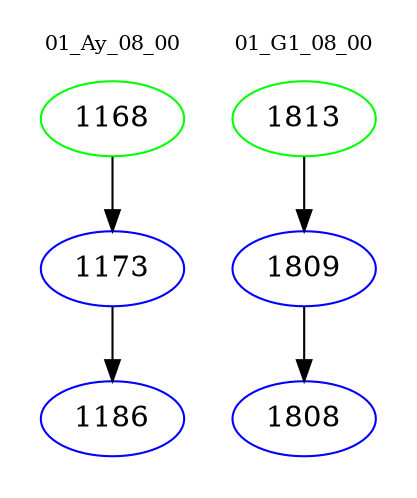 digraph{
subgraph cluster_0 {
color = white
label = "01_Ay_08_00";
fontsize=10;
T0_1168 [label="1168", color="green"]
T0_1168 -> T0_1173 [color="black"]
T0_1173 [label="1173", color="blue"]
T0_1173 -> T0_1186 [color="black"]
T0_1186 [label="1186", color="blue"]
}
subgraph cluster_1 {
color = white
label = "01_G1_08_00";
fontsize=10;
T1_1813 [label="1813", color="green"]
T1_1813 -> T1_1809 [color="black"]
T1_1809 [label="1809", color="blue"]
T1_1809 -> T1_1808 [color="black"]
T1_1808 [label="1808", color="blue"]
}
}
